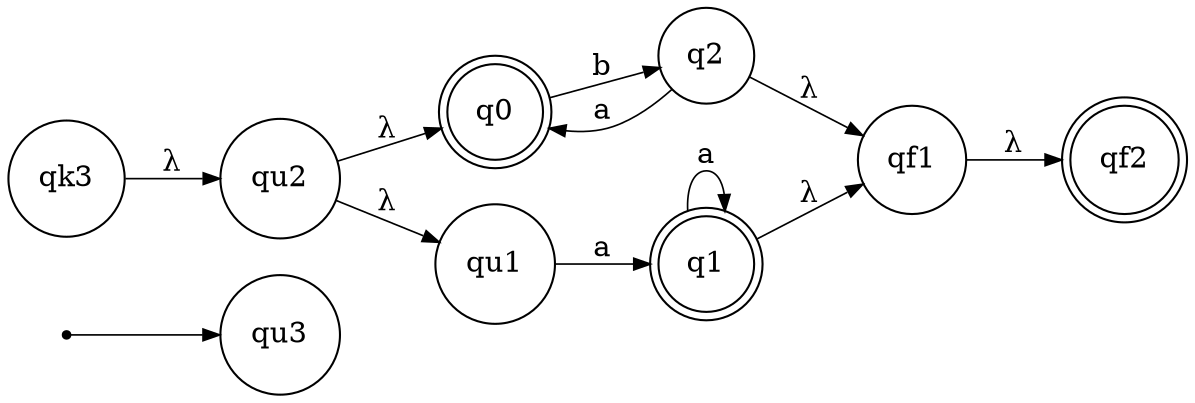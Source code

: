 digraph {
    rankdir = LR;
    inic [shape = point];
    edge [arrowsize = 0.8, penwidth = 0.8];
    node [shape = circle];

    // start state
    inic -> qu3;

    // transitions
    q0 -> q2 [label = "b"];
    q1 -> q1 [label = "a"];
    q2 -> q0 [label = "a"];
    qu1 -> q1 [label = "a"];
    qu2 -> q0 [label = "λ"];
    qu2 -> qu1 [label = "λ"];
    q2 -> qf1 [label = "λ"];
    q1 -> qf1 [label = "λ"];

    qk3 -> qu2 [label = "λ"];
    qf1 -> qf2 [label = "λ"];

    // final states
    q0 [shape = doublecircle];
    q1 [shape = doublecircle];
    qf2 [shape = doublecircle];
}
